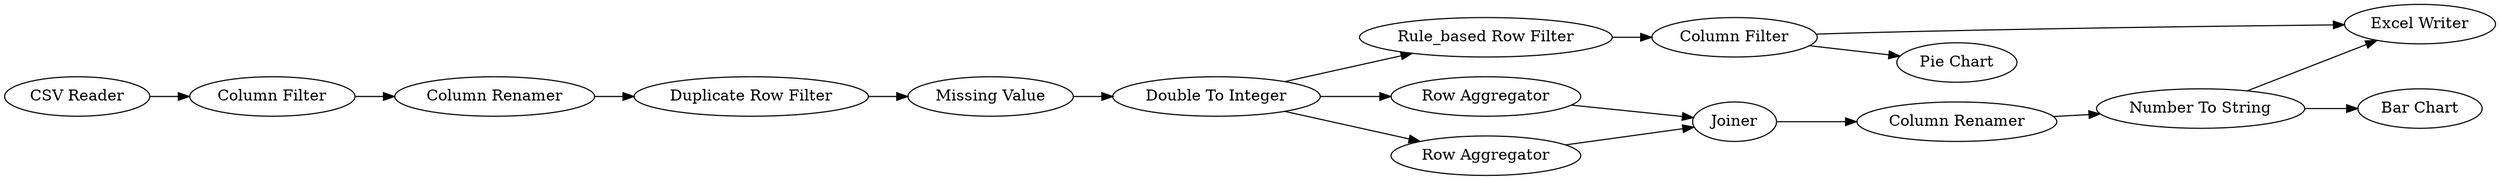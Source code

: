 digraph {
	"-4465757440124460536_2" [label="Column Filter"]
	"-4465757440124460536_8" [label="Double To Integer"]
	"-4465757440124460536_15" [label="Rule_based Row Filter"]
	"-4465757440124460536_14" [label="Excel Writer"]
	"-4465757440124460536_3" [label="Column Renamer"]
	"-4465757440124460536_16" [label="Column Filter"]
	"-4465757440124460536_5" [label="Duplicate Row Filter"]
	"-4465757440124460536_13" [label="Column Renamer"]
	"-4465757440124460536_17" [label="Pie Chart"]
	"-4465757440124460536_9" [label="Row Aggregator"]
	"-4465757440124460536_4" [label="Missing Value"]
	"-4465757440124460536_1" [label="CSV Reader"]
	"-4465757440124460536_6" [label="Row Aggregator"]
	"-4465757440124460536_12" [label="Number To String"]
	"-4465757440124460536_10" [label=Joiner]
	"-4465757440124460536_11" [label="Bar Chart"]
	"-4465757440124460536_15" -> "-4465757440124460536_16"
	"-4465757440124460536_16" -> "-4465757440124460536_17"
	"-4465757440124460536_3" -> "-4465757440124460536_5"
	"-4465757440124460536_8" -> "-4465757440124460536_6"
	"-4465757440124460536_12" -> "-4465757440124460536_11"
	"-4465757440124460536_5" -> "-4465757440124460536_4"
	"-4465757440124460536_12" -> "-4465757440124460536_14"
	"-4465757440124460536_13" -> "-4465757440124460536_12"
	"-4465757440124460536_8" -> "-4465757440124460536_15"
	"-4465757440124460536_10" -> "-4465757440124460536_13"
	"-4465757440124460536_8" -> "-4465757440124460536_9"
	"-4465757440124460536_6" -> "-4465757440124460536_10"
	"-4465757440124460536_16" -> "-4465757440124460536_14"
	"-4465757440124460536_2" -> "-4465757440124460536_3"
	"-4465757440124460536_4" -> "-4465757440124460536_8"
	"-4465757440124460536_1" -> "-4465757440124460536_2"
	"-4465757440124460536_9" -> "-4465757440124460536_10"
	rankdir=LR
}
